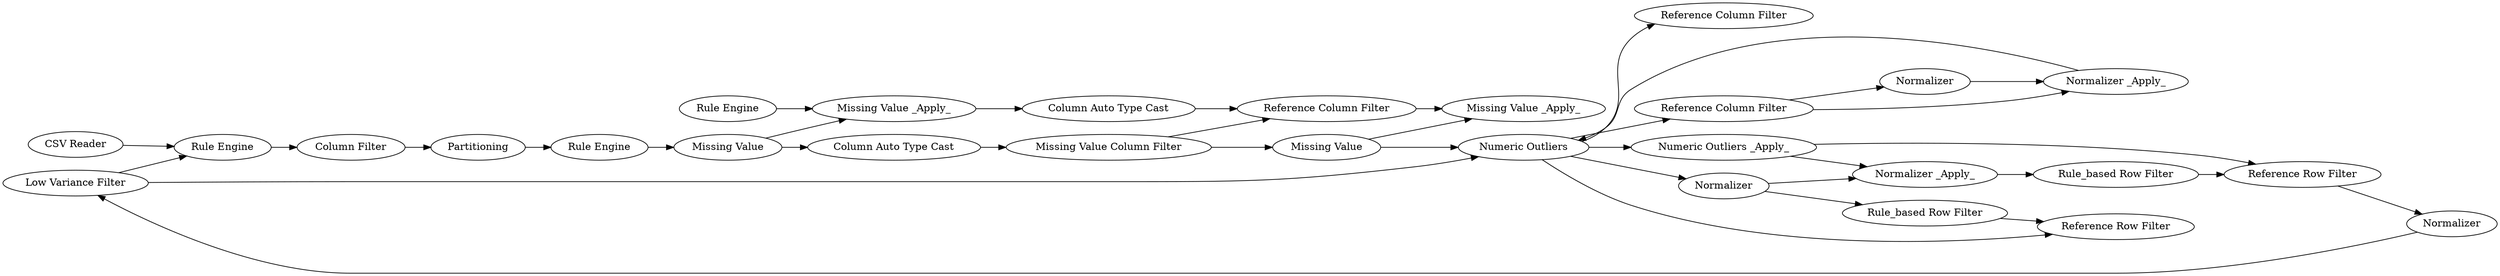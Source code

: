 digraph {
	53 -> 23
	66 -> 85
	84 -> 53
	784 -> 786
	82 -> 66
	56 -> 66
	23 -> 26
	780 -> 786
	63 -> 64
	59 -> 23
	66 -> 780
	55 -> 56
	53 -> 66
	66 -> 785
	77 -> 78
	78 -> 80
	81 -> 72
	81 -> 82
	85 -> 56
	780 -> 778
	72 -> 73
	66 -> 774
	786 -> 84
	774 -> 778
	26 -> 24
	24 -> 77
	778 -> 784
	85 -> 55
	66 -> 74
	83 -> 72
	78 -> 64
	82 -> 73
	80 -> 81
	775 -> 785
	774 -> 775
	64 -> 83
	784 [label="Rule_based Row Filter"]
	55 [label=Normalizer]
	774 [label=Normalizer]
	26 [label="Column Filter"]
	74 [label="Reference Column Filter"]
	78 [label="Missing Value"]
	24 [label=Partitioning]
	64 [label="Missing Value _Apply_"]
	84 [label=Normalizer]
	778 [label="Normalizer _Apply_"]
	56 [label="Normalizer _Apply_"]
	775 [label="Rule_based Row Filter"]
	85 [label="Reference Column Filter"]
	59 [label="CSV Reader"]
	785 [label="Reference Row Filter"]
	53 [label="Low Variance Filter"]
	72 [label="Reference Column Filter"]
	23 [label="Rule Engine"]
	63 [label="Rule Engine"]
	77 [label="Rule Engine"]
	83 [label="Column Auto Type Cast"]
	81 [label="Missing Value Column Filter"]
	66 [label="Numeric Outliers"]
	82 [label="Missing Value"]
	80 [label="Column Auto Type Cast"]
	73 [label="Missing Value _Apply_"]
	786 [label="Reference Row Filter"]
	780 [label="Numeric Outliers _Apply_"]
	rankdir=LR
}
